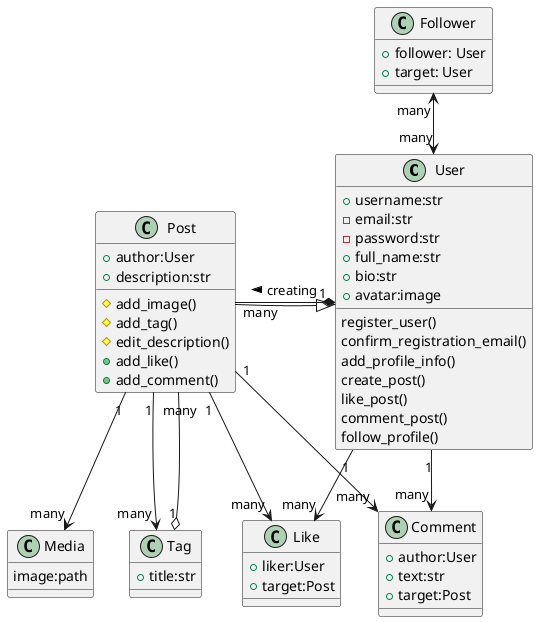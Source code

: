 @startuml


class User
class Post
class Media
class Tag
class Like
class Comment
class Follower


class User {
    +username:str
    -email:str
    -password:str
    +full_name:str
    +bio:str
    +avatar:image
    register_user()
    confirm_registration_email()
    add_profile_info()
    create_post()
    like_post()
    comment_post()
    follow_profile()
}

class Post {
    +author:User
    +description:str
    #add_image()
    #add_tag()
    #edit_description()
    +add_like()
    +add_comment()
}


class Tag {
    +title:str
}

class Like {
    +liker:User
    +target:Post
}

class Media {
    image:path
}

class Comment {
    +author:User
    +text:str
    +target:Post
}

class Follower {
    +follower: User
    +target: User
}


User "1" *- "many" Post : creating >
User "1"-->"many" Like
User "1"-->"many" Comment
Post --|> User
Post "1"-->"many" Media
Post "1"-->"many" Tag
Post "1"-->"many" Comment
Post "1"-->"many" Like
Tag "1" o-- "many" Post
Follower "many"<-->"many" User



@enduml
